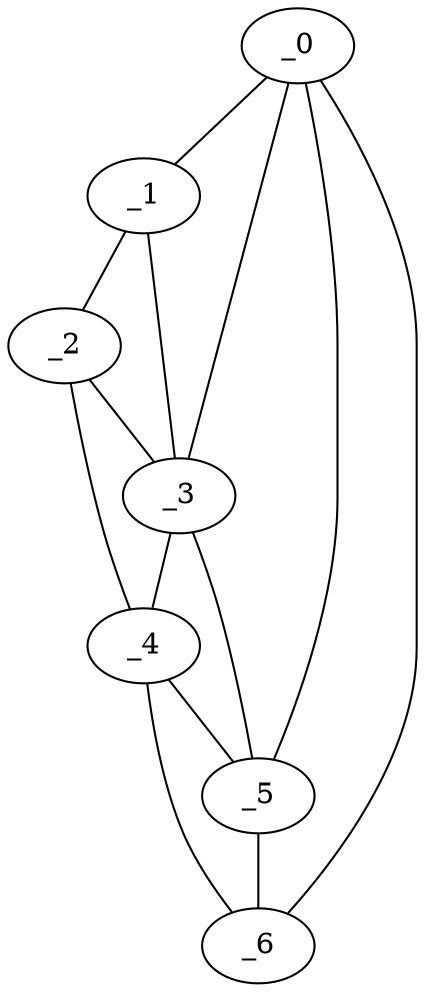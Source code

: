 graph "obj82__210.gxl" {
	_0	 [x=61,
		y=8];
	_1	 [x=65,
		y=30];
	_0 -- _1	 [valence=1];
	_3	 [x=75,
		y=22];
	_0 -- _3	 [valence=2];
	_5	 [x=85,
		y=13];
	_0 -- _5	 [valence=2];
	_6	 [x=103,
		y=10];
	_0 -- _6	 [valence=1];
	_2	 [x=67,
		y=34];
	_1 -- _2	 [valence=1];
	_1 -- _3	 [valence=2];
	_2 -- _3	 [valence=1];
	_4	 [x=77,
		y=51];
	_2 -- _4	 [valence=1];
	_3 -- _4	 [valence=2];
	_3 -- _5	 [valence=2];
	_4 -- _5	 [valence=1];
	_4 -- _6	 [valence=1];
	_5 -- _6	 [valence=1];
}
